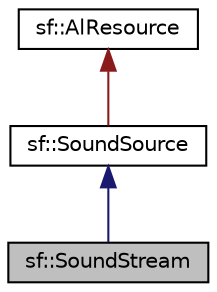 digraph "sf::SoundStream"
{
  edge [fontname="Helvetica",fontsize="10",labelfontname="Helvetica",labelfontsize="10"];
  node [fontname="Helvetica",fontsize="10",shape=record];
  Node4 [label="sf::SoundStream",height=0.2,width=0.4,color="black", fillcolor="grey75", style="filled", fontcolor="black"];
  Node5 -> Node4 [dir="back",color="midnightblue",fontsize="10",style="solid",fontname="Helvetica"];
  Node5 [label="sf::SoundSource",height=0.2,width=0.4,color="black", fillcolor="white", style="filled",URL="$classsf_1_1_sound_source.html",tooltip="Base class defining a sound&#39;s properties. "];
  Node6 -> Node5 [dir="back",color="firebrick4",fontsize="10",style="solid",fontname="Helvetica"];
  Node6 [label="sf::AlResource",height=0.2,width=0.4,color="black", fillcolor="white", style="filled",URL="$classsf_1_1_al_resource.html",tooltip="Base class for classes that require an OpenAL context. "];
}
